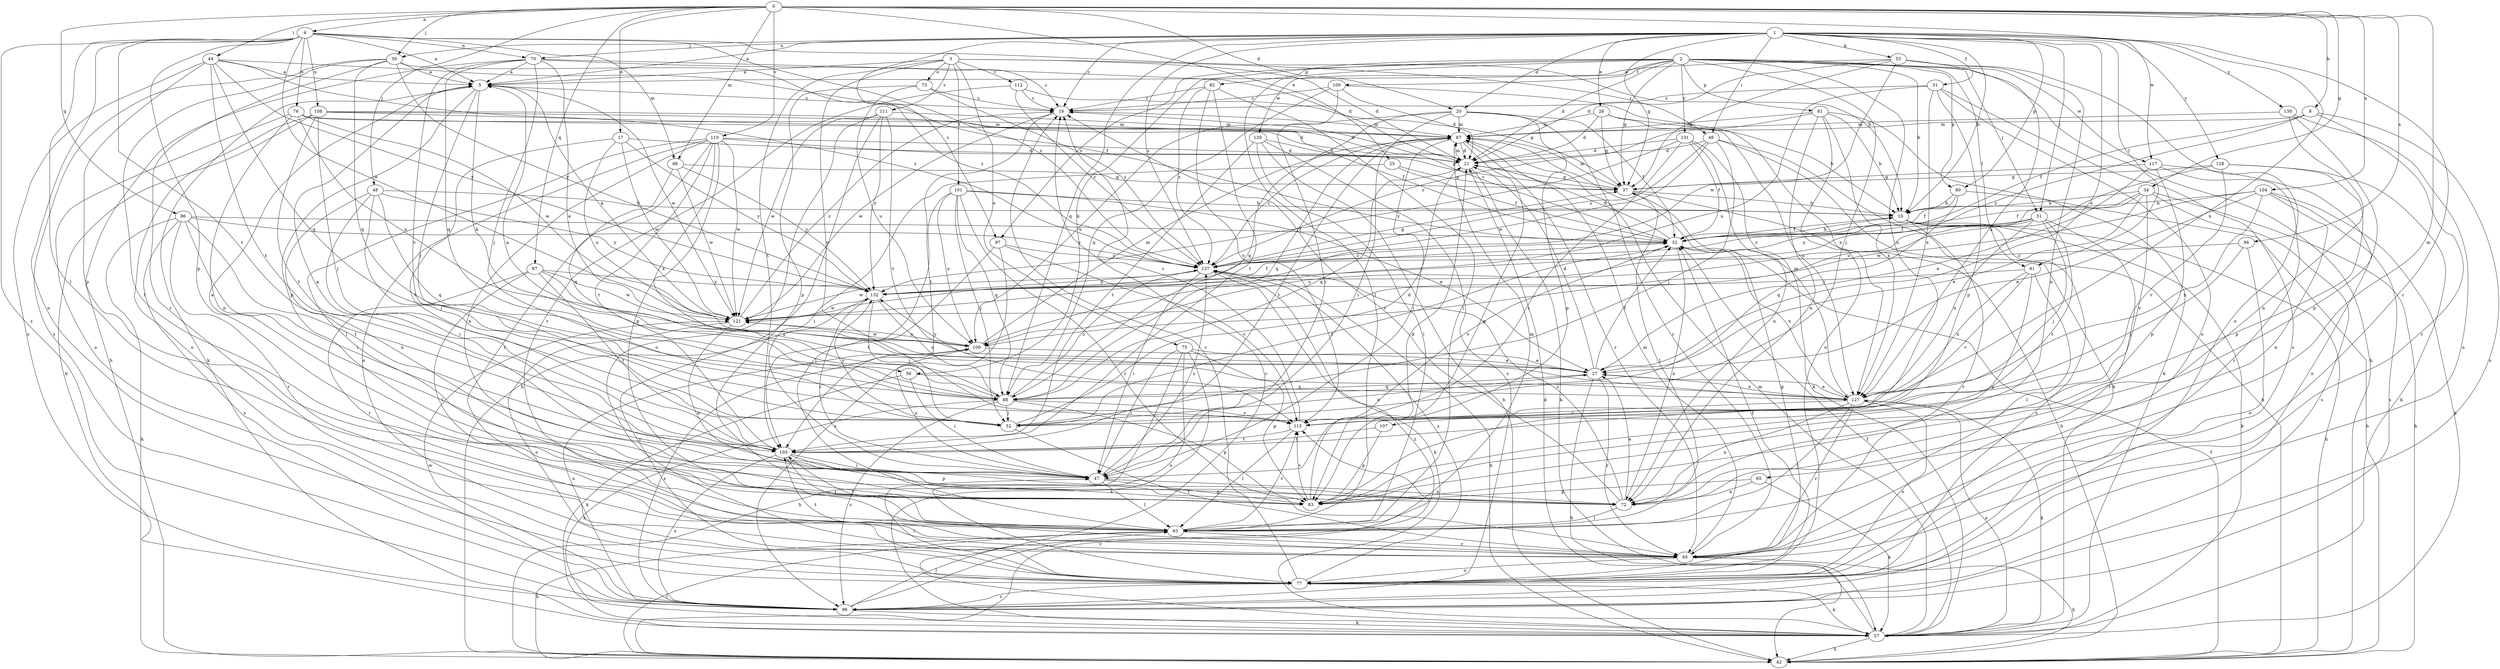strict digraph  {
0;
1;
2;
3;
4;
5;
8;
10;
16;
17;
20;
21;
25;
26;
27;
31;
32;
34;
37;
42;
44;
46;
47;
48;
50;
51;
52;
53;
56;
57;
61;
63;
65;
66;
67;
70;
72;
73;
75;
76;
77;
80;
81;
82;
83;
86;
87;
88;
93;
94;
97;
98;
100;
101;
103;
104;
107;
108;
109;
110;
111;
112;
115;
117;
120;
121;
127;
128;
130;
131;
132;
137;
0 -> 4  [label=a];
0 -> 8  [label=b];
0 -> 17  [label=d];
0 -> 20  [label=d];
0 -> 25  [label=e];
0 -> 34  [label=g];
0 -> 44  [label=i];
0 -> 48  [label=j];
0 -> 50  [label=j];
0 -> 65  [label=m];
0 -> 66  [label=m];
0 -> 86  [label=q];
0 -> 87  [label=q];
0 -> 94  [label=s];
0 -> 104  [label=u];
0 -> 110  [label=v];
0 -> 117  [label=w];
1 -> 5  [label=a];
1 -> 10  [label=b];
1 -> 16  [label=c];
1 -> 20  [label=d];
1 -> 26  [label=e];
1 -> 27  [label=e];
1 -> 31  [label=f];
1 -> 37  [label=g];
1 -> 46  [label=i];
1 -> 50  [label=j];
1 -> 51  [label=j];
1 -> 53  [label=k];
1 -> 61  [label=l];
1 -> 70  [label=n];
1 -> 80  [label=p];
1 -> 88  [label=q];
1 -> 93  [label=r];
1 -> 97  [label=s];
1 -> 127  [label=x];
1 -> 128  [label=y];
1 -> 130  [label=y];
1 -> 137  [label=z];
2 -> 10  [label=b];
2 -> 21  [label=d];
2 -> 37  [label=g];
2 -> 42  [label=h];
2 -> 51  [label=j];
2 -> 52  [label=j];
2 -> 56  [label=k];
2 -> 61  [label=l];
2 -> 63  [label=l];
2 -> 80  [label=p];
2 -> 81  [label=p];
2 -> 82  [label=p];
2 -> 97  [label=s];
2 -> 100  [label=t];
2 -> 107  [label=u];
2 -> 117  [label=w];
2 -> 120  [label=w];
2 -> 131  [label=y];
3 -> 5  [label=a];
3 -> 21  [label=d];
3 -> 46  [label=i];
3 -> 73  [label=o];
3 -> 75  [label=o];
3 -> 101  [label=t];
3 -> 103  [label=t];
3 -> 111  [label=v];
3 -> 112  [label=v];
3 -> 115  [label=v];
4 -> 5  [label=a];
4 -> 10  [label=b];
4 -> 63  [label=l];
4 -> 66  [label=m];
4 -> 70  [label=n];
4 -> 76  [label=o];
4 -> 77  [label=o];
4 -> 83  [label=p];
4 -> 98  [label=s];
4 -> 103  [label=t];
4 -> 108  [label=u];
4 -> 121  [label=w];
4 -> 137  [label=z];
5 -> 16  [label=c];
5 -> 52  [label=j];
5 -> 56  [label=k];
5 -> 57  [label=k];
5 -> 83  [label=p];
5 -> 121  [label=w];
8 -> 32  [label=f];
8 -> 67  [label=m];
8 -> 93  [label=r];
8 -> 98  [label=s];
8 -> 132  [label=y];
10 -> 32  [label=f];
10 -> 42  [label=h];
10 -> 57  [label=k];
10 -> 93  [label=r];
10 -> 98  [label=s];
16 -> 67  [label=m];
16 -> 103  [label=t];
16 -> 121  [label=w];
17 -> 21  [label=d];
17 -> 103  [label=t];
17 -> 109  [label=u];
17 -> 121  [label=w];
17 -> 132  [label=y];
20 -> 32  [label=f];
20 -> 47  [label=i];
20 -> 67  [label=m];
20 -> 83  [label=p];
20 -> 88  [label=q];
20 -> 93  [label=r];
20 -> 109  [label=u];
21 -> 37  [label=g];
21 -> 57  [label=k];
21 -> 67  [label=m];
21 -> 88  [label=q];
25 -> 32  [label=f];
25 -> 37  [label=g];
25 -> 47  [label=i];
26 -> 10  [label=b];
26 -> 21  [label=d];
26 -> 37  [label=g];
26 -> 67  [label=m];
26 -> 127  [label=x];
27 -> 21  [label=d];
27 -> 32  [label=f];
27 -> 42  [label=h];
27 -> 88  [label=q];
27 -> 93  [label=r];
27 -> 127  [label=x];
27 -> 132  [label=y];
31 -> 16  [label=c];
31 -> 77  [label=o];
31 -> 83  [label=p];
31 -> 98  [label=s];
31 -> 109  [label=u];
31 -> 127  [label=x];
32 -> 10  [label=b];
32 -> 16  [label=c];
32 -> 21  [label=d];
32 -> 72  [label=n];
32 -> 115  [label=v];
32 -> 127  [label=x];
32 -> 137  [label=z];
34 -> 10  [label=b];
34 -> 27  [label=e];
34 -> 32  [label=f];
34 -> 42  [label=h];
34 -> 98  [label=s];
34 -> 115  [label=v];
34 -> 132  [label=y];
37 -> 10  [label=b];
37 -> 42  [label=h];
37 -> 63  [label=l];
37 -> 67  [label=m];
42 -> 32  [label=f];
42 -> 63  [label=l];
42 -> 115  [label=v];
44 -> 5  [label=a];
44 -> 32  [label=f];
44 -> 83  [label=p];
44 -> 88  [label=q];
44 -> 98  [label=s];
44 -> 103  [label=t];
44 -> 132  [label=y];
44 -> 137  [label=z];
46 -> 21  [label=d];
46 -> 42  [label=h];
46 -> 52  [label=j];
46 -> 57  [label=k];
46 -> 121  [label=w];
46 -> 137  [label=z];
47 -> 5  [label=a];
47 -> 63  [label=l];
47 -> 72  [label=n];
47 -> 83  [label=p];
47 -> 109  [label=u];
47 -> 137  [label=z];
48 -> 10  [label=b];
48 -> 47  [label=i];
48 -> 52  [label=j];
48 -> 72  [label=n];
48 -> 88  [label=q];
48 -> 132  [label=y];
50 -> 5  [label=a];
50 -> 63  [label=l];
50 -> 88  [label=q];
50 -> 93  [label=r];
50 -> 98  [label=s];
50 -> 132  [label=y];
50 -> 137  [label=z];
51 -> 32  [label=f];
51 -> 52  [label=j];
51 -> 93  [label=r];
51 -> 103  [label=t];
51 -> 109  [label=u];
51 -> 127  [label=x];
51 -> 137  [label=z];
52 -> 21  [label=d];
52 -> 27  [label=e];
52 -> 32  [label=f];
52 -> 93  [label=r];
52 -> 132  [label=y];
53 -> 5  [label=a];
53 -> 21  [label=d];
53 -> 37  [label=g];
53 -> 72  [label=n];
53 -> 77  [label=o];
53 -> 121  [label=w];
53 -> 127  [label=x];
56 -> 47  [label=i];
56 -> 57  [label=k];
56 -> 127  [label=x];
57 -> 16  [label=c];
57 -> 21  [label=d];
57 -> 32  [label=f];
57 -> 42  [label=h];
57 -> 67  [label=m];
57 -> 127  [label=x];
61 -> 63  [label=l];
61 -> 83  [label=p];
61 -> 115  [label=v];
61 -> 127  [label=x];
61 -> 132  [label=y];
63 -> 42  [label=h];
63 -> 67  [label=m];
63 -> 93  [label=r];
63 -> 103  [label=t];
63 -> 115  [label=v];
65 -> 57  [label=k];
65 -> 72  [label=n];
65 -> 83  [label=p];
66 -> 37  [label=g];
66 -> 88  [label=q];
66 -> 121  [label=w];
66 -> 132  [label=y];
67 -> 21  [label=d];
67 -> 47  [label=i];
67 -> 83  [label=p];
67 -> 88  [label=q];
67 -> 93  [label=r];
67 -> 103  [label=t];
67 -> 137  [label=z];
70 -> 5  [label=a];
70 -> 16  [label=c];
70 -> 21  [label=d];
70 -> 27  [label=e];
70 -> 42  [label=h];
70 -> 52  [label=j];
70 -> 88  [label=q];
70 -> 115  [label=v];
72 -> 16  [label=c];
72 -> 27  [label=e];
72 -> 63  [label=l];
72 -> 137  [label=z];
73 -> 16  [label=c];
73 -> 83  [label=p];
73 -> 109  [label=u];
73 -> 137  [label=z];
75 -> 27  [label=e];
75 -> 42  [label=h];
75 -> 47  [label=i];
75 -> 57  [label=k];
75 -> 77  [label=o];
75 -> 83  [label=p];
76 -> 21  [label=d];
76 -> 67  [label=m];
76 -> 72  [label=n];
76 -> 77  [label=o];
76 -> 109  [label=u];
76 -> 121  [label=w];
77 -> 16  [label=c];
77 -> 32  [label=f];
77 -> 37  [label=g];
77 -> 47  [label=i];
77 -> 57  [label=k];
77 -> 98  [label=s];
77 -> 132  [label=y];
77 -> 137  [label=z];
80 -> 10  [label=b];
80 -> 32  [label=f];
80 -> 42  [label=h];
80 -> 88  [label=q];
81 -> 10  [label=b];
81 -> 57  [label=k];
81 -> 67  [label=m];
81 -> 72  [label=n];
81 -> 77  [label=o];
81 -> 127  [label=x];
81 -> 137  [label=z];
82 -> 16  [label=c];
82 -> 63  [label=l];
82 -> 103  [label=t];
82 -> 115  [label=v];
82 -> 137  [label=z];
83 -> 5  [label=a];
83 -> 21  [label=d];
83 -> 115  [label=v];
86 -> 32  [label=f];
86 -> 42  [label=h];
86 -> 47  [label=i];
86 -> 93  [label=r];
86 -> 98  [label=s];
86 -> 103  [label=t];
86 -> 137  [label=z];
87 -> 63  [label=l];
87 -> 93  [label=r];
87 -> 103  [label=t];
87 -> 121  [label=w];
87 -> 127  [label=x];
87 -> 132  [label=y];
88 -> 5  [label=a];
88 -> 52  [label=j];
88 -> 57  [label=k];
88 -> 83  [label=p];
88 -> 98  [label=s];
88 -> 115  [label=v];
88 -> 137  [label=z];
93 -> 42  [label=h];
93 -> 67  [label=m];
93 -> 77  [label=o];
93 -> 103  [label=t];
94 -> 52  [label=j];
94 -> 77  [label=o];
94 -> 137  [label=z];
97 -> 98  [label=s];
97 -> 103  [label=t];
97 -> 115  [label=v];
97 -> 137  [label=z];
98 -> 57  [label=k];
98 -> 63  [label=l];
98 -> 109  [label=u];
98 -> 121  [label=w];
98 -> 137  [label=z];
100 -> 16  [label=c];
100 -> 21  [label=d];
100 -> 47  [label=i];
100 -> 88  [label=q];
100 -> 127  [label=x];
101 -> 10  [label=b];
101 -> 27  [label=e];
101 -> 52  [label=j];
101 -> 63  [label=l];
101 -> 88  [label=q];
101 -> 93  [label=r];
101 -> 109  [label=u];
103 -> 47  [label=i];
103 -> 63  [label=l];
103 -> 83  [label=p];
103 -> 98  [label=s];
104 -> 10  [label=b];
104 -> 27  [label=e];
104 -> 57  [label=k];
104 -> 72  [label=n];
104 -> 98  [label=s];
104 -> 121  [label=w];
104 -> 127  [label=x];
107 -> 83  [label=p];
107 -> 103  [label=t];
108 -> 21  [label=d];
108 -> 32  [label=f];
108 -> 52  [label=j];
108 -> 57  [label=k];
108 -> 67  [label=m];
108 -> 77  [label=o];
108 -> 103  [label=t];
109 -> 27  [label=e];
109 -> 67  [label=m];
109 -> 98  [label=s];
109 -> 121  [label=w];
110 -> 21  [label=d];
110 -> 37  [label=g];
110 -> 63  [label=l];
110 -> 72  [label=n];
110 -> 77  [label=o];
110 -> 83  [label=p];
110 -> 93  [label=r];
110 -> 103  [label=t];
110 -> 121  [label=w];
110 -> 127  [label=x];
111 -> 42  [label=h];
111 -> 67  [label=m];
111 -> 77  [label=o];
111 -> 115  [label=v];
111 -> 121  [label=w];
111 -> 132  [label=y];
112 -> 16  [label=c];
112 -> 37  [label=g];
112 -> 93  [label=r];
112 -> 137  [label=z];
115 -> 16  [label=c];
115 -> 63  [label=l];
115 -> 103  [label=t];
117 -> 27  [label=e];
117 -> 37  [label=g];
117 -> 77  [label=o];
117 -> 83  [label=p];
117 -> 93  [label=r];
120 -> 21  [label=d];
120 -> 42  [label=h];
120 -> 63  [label=l];
120 -> 98  [label=s];
120 -> 103  [label=t];
121 -> 5  [label=a];
121 -> 16  [label=c];
121 -> 72  [label=n];
121 -> 77  [label=o];
121 -> 109  [label=u];
127 -> 27  [label=e];
127 -> 57  [label=k];
127 -> 63  [label=l];
127 -> 67  [label=m];
127 -> 72  [label=n];
127 -> 77  [label=o];
127 -> 93  [label=r];
127 -> 115  [label=v];
128 -> 37  [label=g];
128 -> 57  [label=k];
128 -> 83  [label=p];
128 -> 109  [label=u];
128 -> 115  [label=v];
130 -> 67  [label=m];
130 -> 72  [label=n];
130 -> 77  [label=o];
130 -> 83  [label=p];
131 -> 21  [label=d];
131 -> 32  [label=f];
131 -> 47  [label=i];
131 -> 57  [label=k];
131 -> 72  [label=n];
131 -> 132  [label=y];
132 -> 32  [label=f];
132 -> 47  [label=i];
132 -> 52  [label=j];
132 -> 88  [label=q];
132 -> 121  [label=w];
137 -> 37  [label=g];
137 -> 42  [label=h];
137 -> 47  [label=i];
137 -> 57  [label=k];
137 -> 121  [label=w];
137 -> 132  [label=y];
}
